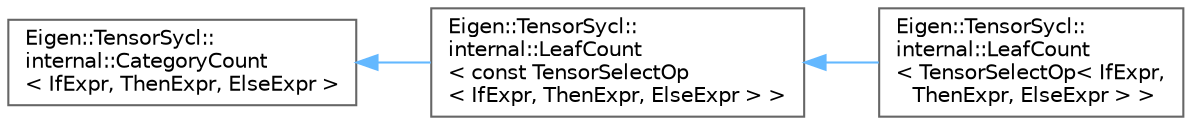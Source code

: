 digraph "类继承关系图"
{
 // LATEX_PDF_SIZE
  bgcolor="transparent";
  edge [fontname=Helvetica,fontsize=10,labelfontname=Helvetica,labelfontsize=10];
  node [fontname=Helvetica,fontsize=10,shape=box,height=0.2,width=0.4];
  rankdir="LR";
  Node0 [id="Node000000",label="Eigen::TensorSycl::\linternal::CategoryCount\l\< IfExpr, ThenExpr, ElseExpr \>",height=0.2,width=0.4,color="grey40", fillcolor="white", style="filled",URL="$struct_eigen_1_1_tensor_sycl_1_1internal_1_1_category_count.html",tooltip=" "];
  Node0 -> Node1 [id="edge4787_Node000000_Node000001",dir="back",color="steelblue1",style="solid",tooltip=" "];
  Node1 [id="Node000001",label="Eigen::TensorSycl::\linternal::LeafCount\l\< const TensorSelectOp\l\< IfExpr, ThenExpr, ElseExpr \> \>",height=0.2,width=0.4,color="grey40", fillcolor="white", style="filled",URL="$struct_eigen_1_1_tensor_sycl_1_1internal_1_1_leaf_count_3_01const_01_tensor_select_op_3_01_if_ex72978f23c8cb9bf12d74a334fc0db28e.html",tooltip="specialisation of the LeafCount struct when the node type is const TensorSelectOp is an exception"];
  Node1 -> Node2 [id="edge4788_Node000001_Node000002",dir="back",color="steelblue1",style="solid",tooltip=" "];
  Node2 [id="Node000002",label="Eigen::TensorSycl::\linternal::LeafCount\l\< TensorSelectOp\< IfExpr,\l ThenExpr, ElseExpr \> \>",height=0.2,width=0.4,color="grey40", fillcolor="white", style="filled",URL="$struct_eigen_1_1_tensor_sycl_1_1internal_1_1_leaf_count_3_01_tensor_select_op_3_01_if_expr_00_01c52e236a6cdd09f766f43b5467e5b3f7.html",tooltip="specialisation of the LeafCount struct when the node type is TensorSelectOp"];
}
